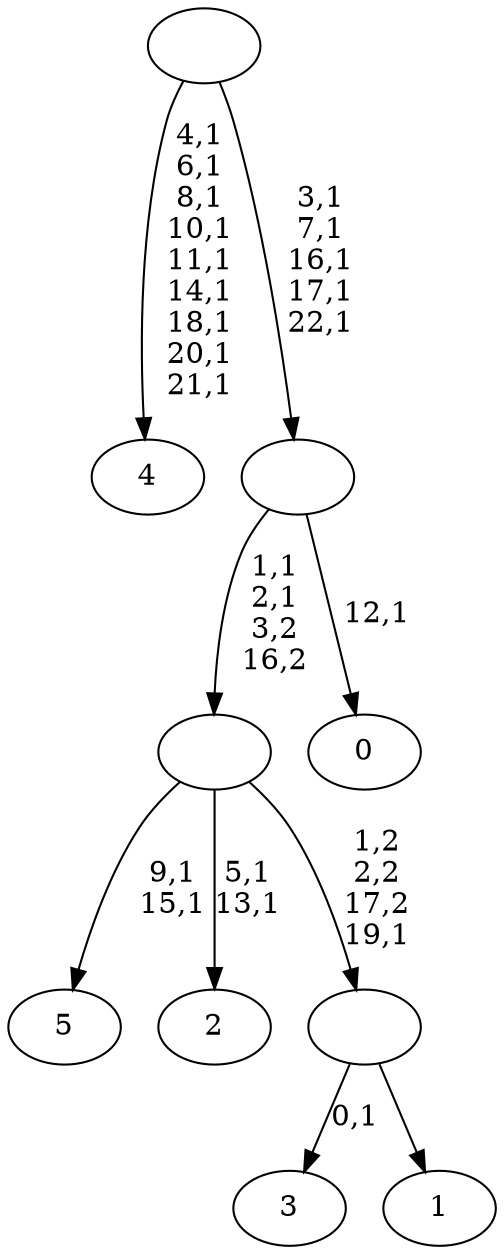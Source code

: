 digraph T {
	29 [label="5"]
	26 [label="4"]
	16 [label="3"]
	14 [label="2"]
	11 [label="1"]
	10 [label=""]
	9 [label=""]
	7 [label="0"]
	5 [label=""]
	0 [label=""]
	10 -> 16 [label="0,1"]
	10 -> 11 [label=""]
	9 -> 14 [label="5,1\n13,1"]
	9 -> 29 [label="9,1\n15,1"]
	9 -> 10 [label="1,2\n2,2\n17,2\n19,1"]
	5 -> 7 [label="12,1"]
	5 -> 9 [label="1,1\n2,1\n3,2\n16,2"]
	0 -> 5 [label="3,1\n7,1\n16,1\n17,1\n22,1"]
	0 -> 26 [label="4,1\n6,1\n8,1\n10,1\n11,1\n14,1\n18,1\n20,1\n21,1"]
}

